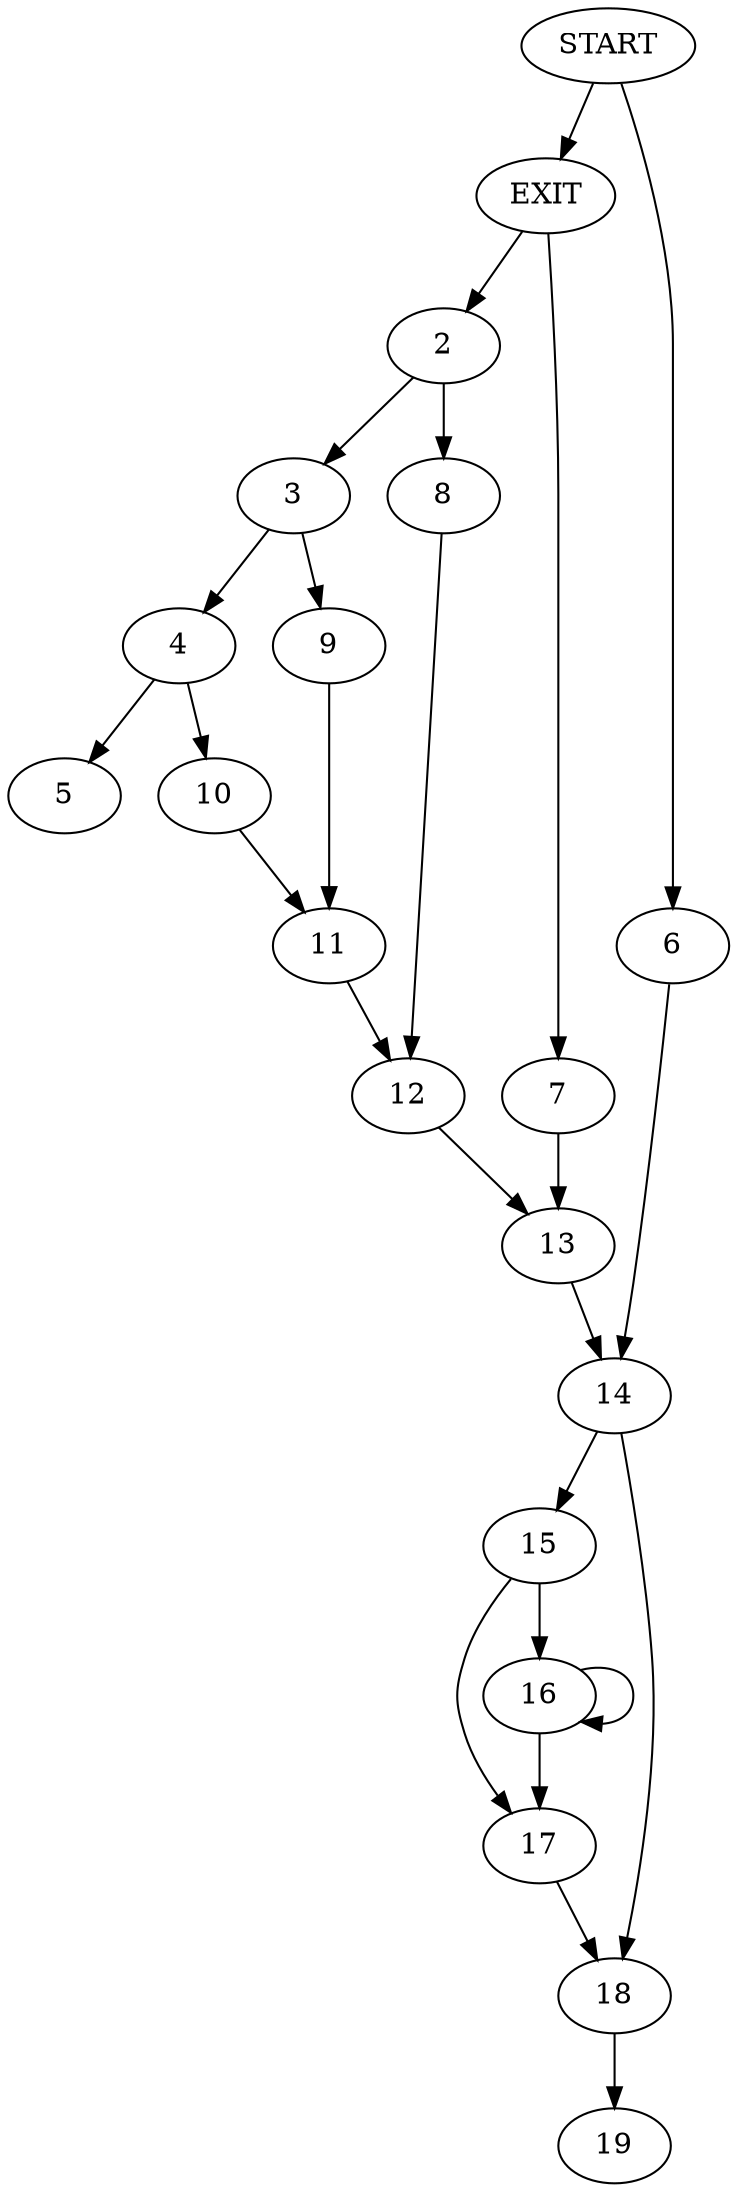 digraph { 
0 [label="START"];
1[label="EXIT"];
2;
0 -> 1;
0 -> 6;
1 -> 2;
1 -> 7;
2 -> 3;
2 -> 8;
3 -> 4;
3 -> 9;
4 -> 5;
4 -> 10;
6 -> 14;
7 -> 13;
8 -> 12;
9 -> 11;
10 -> 11;
11 -> 12;
12 -> 13;
13 -> 14;
14 -> 15;
14 -> 18;
15 -> 17;
15 -> 16;
16 -> 17;
16 -> 16;
17 -> 18;
18 -> 19;
}